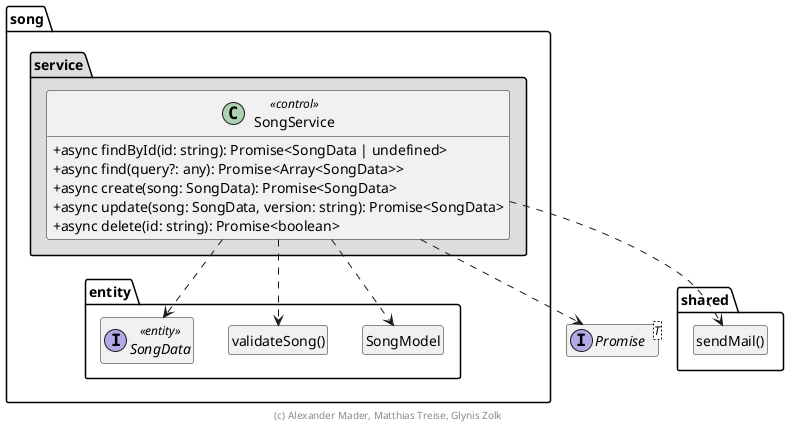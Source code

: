 @startuml Anwendungskern

!pragma useNewPackage
skinparam classAttributeIconSize 0
skinparam componentStyle uml2

interface Promise<T>

package shared {
  class "sendMail()" as sendMail
  hide sendMail circle
}

package song {
  package entity {
    class SongModel
    hide SongModel circle

    class "validateSong()" as validateSong
    hide validateSong circle

    interface SongData <<entity>>
  }

  package service #DDDDDD {
    SongService ..> Promise
    SongService ..> SongModel
    SongService ..> SongData
    SongService ..> validateSong
    SongService ..> sendMail

    class SongService << control >> {
      + async findById(id: string): Promise<SongData | undefined>
      + async find(query?: any): Promise<Array<SongData>>
      + async create(song: SongData): Promise<SongData>
      + async update(song: SongData, version: string): Promise<SongData>
      + async delete(id: string): Promise<boolean>
    }
  }
}

hide empty members

footer (c) Alexander Mader, Matthias Treise, Glynis Zolk

@enduml